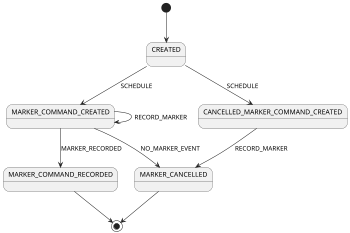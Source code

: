 ` Copyright (C) 2020 Temporal Technologies, Inc. All Rights Reserved.
`
` Copyright 2012-2016 Amazon.com, Inc. or its affiliates. All Rights Reserved.
`
` Modifications copyright (C) 2017 Uber Technologies, Inc.
`
` Licensed under the Apache License, Version 2.0 (the "License"). You may not
` use this file except in compliance with the License. A copy of the License is
` located at
`
` http://aws.amazon.com/apache2.0
`
` or in the "license" file accompanying this file. This file is distributed on
` an "AS IS" BASIS, WITHOUT WARRANTIES OR CONDITIONS OF ANY KIND, either
` express or implied. See the License for the specific language governing
` permissions and limitations under the License.

` PlantUML <plantuml.com> State Diagram.
` Generated from src/main/java/io/temporal/internal/csm/MutableSideEffectStateMachine.java
` by io.temporal.internal.csm.CommandsGeneratePlantUMLStateDiagrams.


@startuml
scale 350 width
[*] --> CREATED
CREATED --> MARKER_COMMAND_CREATED: SCHEDULE
CREATED --> CANCELLED_MARKER_COMMAND_CREATED: SCHEDULE
MARKER_COMMAND_CREATED --> MARKER_COMMAND_CREATED: RECORD_MARKER
CANCELLED_MARKER_COMMAND_CREATED --> MARKER_CANCELLED: RECORD_MARKER
MARKER_COMMAND_CREATED --> MARKER_CANCELLED: NO_MARKER_EVENT
MARKER_COMMAND_CREATED --> MARKER_COMMAND_RECORDED: MARKER_RECORDED
MARKER_COMMAND_RECORDED --> [*]
MARKER_CANCELLED --> [*]
@enduml
